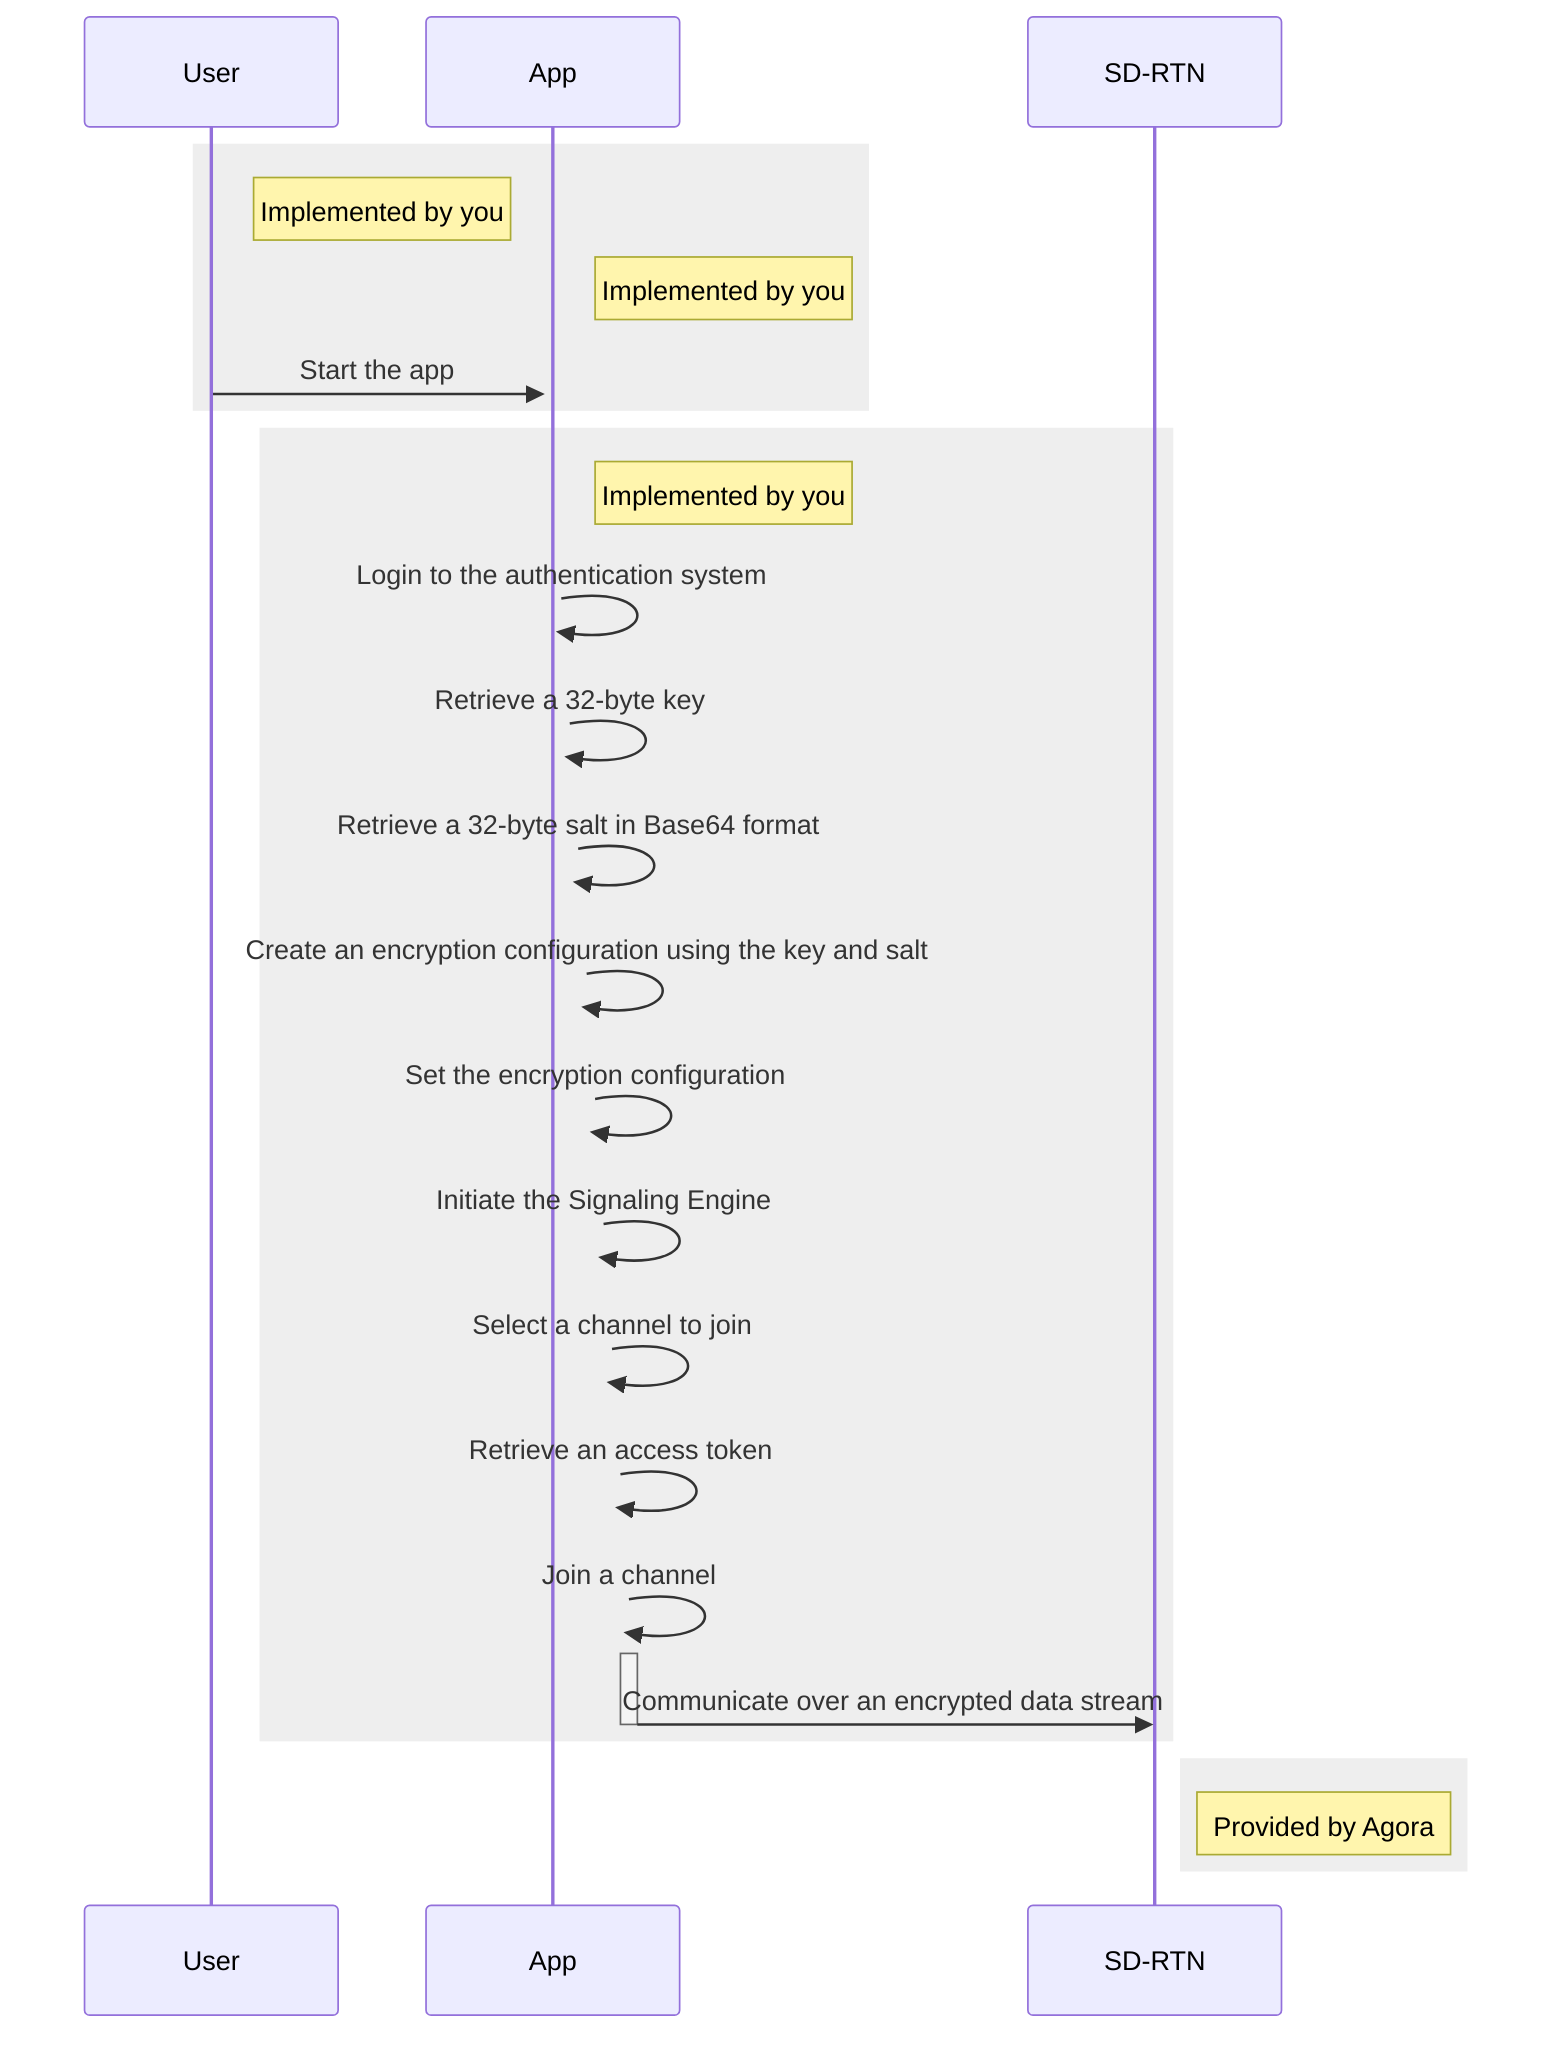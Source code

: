 sequenceDiagram
    participant User
    participant App
    participant SD-RTN

    rect rgb(238, 238, 238)
      note right of User: Implemented by you
      note right of App: Implemented by you
      User->>+App: Start the app
    end

    rect rgb(238, 238, 238)
      note right of App: Implemented by you
      App->>+App: Login to the authentication system
      App->>+App: Retrieve a 32-byte key
      App->>+App: Retrieve a 32-byte salt in Base64 format
      App->>+App: Create an encryption configuration using the key and salt
      App->>+App: Set the encryption configuration
      App->>+App: Initiate the Signaling Engine
      App->>+App: Select a channel to join
      App->>+App: Retrieve an access token
      App->>+App: Join a channel
      App->>-SD-RTN: Communicate over an encrypted data stream
    end

    rect rgb(238, 238, 238)
      note right of SD-RTN: Provided by Agora
    end